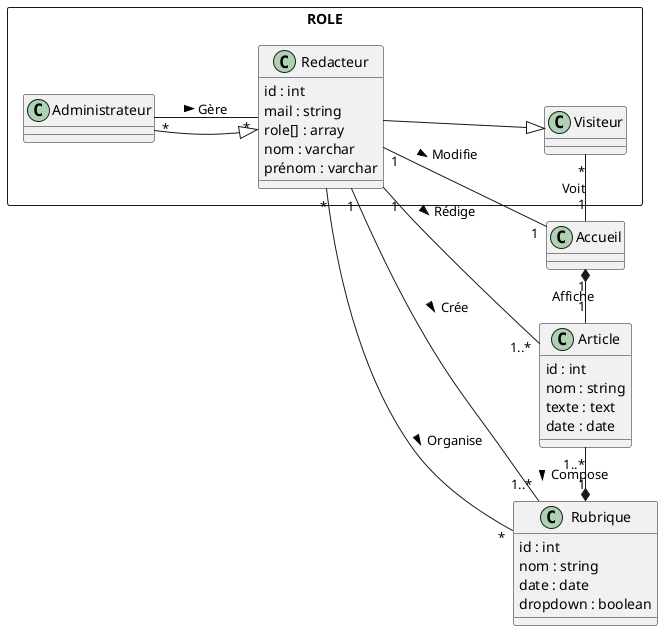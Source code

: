 @startuml
left to right direction

rectangle ROLE {
    class Visiteur{

    }
    class Redacteur{
        id : int
        mail : string
        role[] : array
        nom : varchar
        prénom : varchar
    }
    class Administrateur{}
}



class Rubrique{
    id : int
    nom : string
    date : date
    dropdown : boolean
}
class Article{
    id : int
    nom : string
    texte : text
    date : date
}
class Accueil{

}



Redacteur --|> Visiteur
Administrateur --|> Redacteur
Administrateur "*" -- "*" Redacteur : Gère >

Article "1..*" -* "1" Rubrique : Compose >
Accueil "1" *- "1" Article : Affiche
Redacteur "1" - "1..*" Rubrique : Crée >
Redacteur "*" - "*" Rubrique : Organise >
Redacteur "1" - "1..*" Article : Rédige >
Redacteur "1" - "1" Accueil : Modifie >
Visiteur "*" - "1" Accueil : Voit
@enduml
